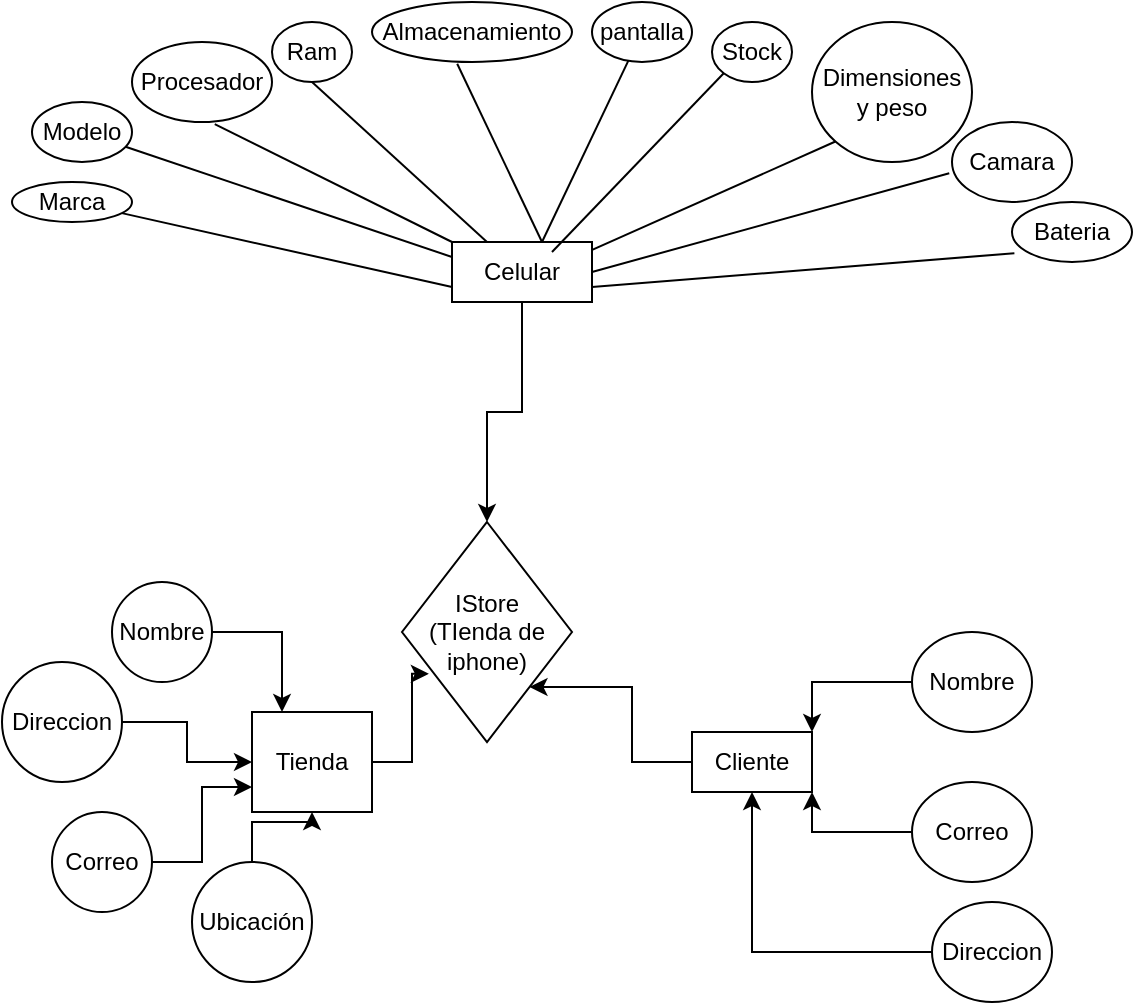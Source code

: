 <mxfile version="23.1.5" type="device">
  <diagram id="R2lEEEUBdFMjLlhIrx00" name="Page-1">
    <mxGraphModel dx="1050" dy="669" grid="1" gridSize="10" guides="1" tooltips="1" connect="1" arrows="1" fold="1" page="1" pageScale="1" pageWidth="850" pageHeight="1100" math="0" shadow="0" extFonts="Permanent Marker^https://fonts.googleapis.com/css?family=Permanent+Marker">
      <root>
        <mxCell id="0" />
        <mxCell id="1" parent="0" />
        <mxCell id="ZNPFhsaTY0fdE0m9PRLF-9" style="edgeStyle=orthogonalEdgeStyle;rounded=0;orthogonalLoop=1;jettySize=auto;html=1;exitX=0.5;exitY=1;exitDx=0;exitDy=0;" edge="1" parent="1" source="KSTaFvdC50jvHsYu1HBB-2" target="ZNPFhsaTY0fdE0m9PRLF-2">
          <mxGeometry relative="1" as="geometry" />
        </mxCell>
        <mxCell id="KSTaFvdC50jvHsYu1HBB-2" value="Celular" style="rounded=0;whiteSpace=wrap;html=1;" parent="1" vertex="1">
          <mxGeometry x="380" y="200" width="70" height="30" as="geometry" />
        </mxCell>
        <mxCell id="KSTaFvdC50jvHsYu1HBB-4" value="Procesador" style="ellipse;whiteSpace=wrap;html=1;" parent="1" vertex="1">
          <mxGeometry x="220" y="100" width="70" height="40" as="geometry" />
        </mxCell>
        <mxCell id="KSTaFvdC50jvHsYu1HBB-5" value="Modelo" style="ellipse;whiteSpace=wrap;html=1;" parent="1" vertex="1">
          <mxGeometry x="170" y="130" width="50" height="30" as="geometry" />
        </mxCell>
        <mxCell id="KSTaFvdC50jvHsYu1HBB-6" value="Marca" style="ellipse;whiteSpace=wrap;html=1;" parent="1" vertex="1">
          <mxGeometry x="160" y="170" width="60" height="20" as="geometry" />
        </mxCell>
        <mxCell id="KSTaFvdC50jvHsYu1HBB-7" value="pantalla" style="ellipse;whiteSpace=wrap;html=1;" parent="1" vertex="1">
          <mxGeometry x="450" y="80" width="50" height="30" as="geometry" />
        </mxCell>
        <mxCell id="KSTaFvdC50jvHsYu1HBB-9" value="Almacenamiento" style="ellipse;whiteSpace=wrap;html=1;" parent="1" vertex="1">
          <mxGeometry x="340" y="80" width="100" height="30" as="geometry" />
        </mxCell>
        <mxCell id="KSTaFvdC50jvHsYu1HBB-10" value="Ram" style="ellipse;whiteSpace=wrap;html=1;" parent="1" vertex="1">
          <mxGeometry x="290" y="90" width="40" height="30" as="geometry" />
        </mxCell>
        <mxCell id="KSTaFvdC50jvHsYu1HBB-11" value="Camara" style="ellipse;whiteSpace=wrap;html=1;" parent="1" vertex="1">
          <mxGeometry x="630" y="140" width="60" height="40" as="geometry" />
        </mxCell>
        <mxCell id="KSTaFvdC50jvHsYu1HBB-12" value="Bateria" style="ellipse;whiteSpace=wrap;html=1;" parent="1" vertex="1">
          <mxGeometry x="660" y="180" width="60" height="30" as="geometry" />
        </mxCell>
        <mxCell id="KSTaFvdC50jvHsYu1HBB-13" value="Stock" style="ellipse;whiteSpace=wrap;html=1;" parent="1" vertex="1">
          <mxGeometry x="510" y="90" width="40" height="30" as="geometry" />
        </mxCell>
        <mxCell id="KSTaFvdC50jvHsYu1HBB-14" value="Dimensiones y peso" style="ellipse;whiteSpace=wrap;html=1;" parent="1" vertex="1">
          <mxGeometry x="560" y="90" width="80" height="70" as="geometry" />
        </mxCell>
        <mxCell id="KSTaFvdC50jvHsYu1HBB-19" value="" style="endArrow=none;html=1;rounded=0;entryX=0;entryY=0.75;entryDx=0;entryDy=0;" parent="1" source="KSTaFvdC50jvHsYu1HBB-6" target="KSTaFvdC50jvHsYu1HBB-2" edge="1">
          <mxGeometry width="50" height="50" relative="1" as="geometry">
            <mxPoint x="370" y="330" as="sourcePoint" />
            <mxPoint x="420" y="280" as="targetPoint" />
          </mxGeometry>
        </mxCell>
        <mxCell id="KSTaFvdC50jvHsYu1HBB-20" value="" style="endArrow=none;html=1;rounded=0;entryX=0;entryY=0.25;entryDx=0;entryDy=0;" parent="1" source="KSTaFvdC50jvHsYu1HBB-5" target="KSTaFvdC50jvHsYu1HBB-2" edge="1">
          <mxGeometry width="50" height="50" relative="1" as="geometry">
            <mxPoint x="130" y="180" as="sourcePoint" />
            <mxPoint x="360" y="200" as="targetPoint" />
          </mxGeometry>
        </mxCell>
        <mxCell id="KSTaFvdC50jvHsYu1HBB-21" value="" style="endArrow=none;html=1;rounded=0;entryX=0;entryY=0;entryDx=0;entryDy=0;exitX=0.591;exitY=1.027;exitDx=0;exitDy=0;exitPerimeter=0;" parent="1" source="KSTaFvdC50jvHsYu1HBB-4" edge="1" target="KSTaFvdC50jvHsYu1HBB-2">
          <mxGeometry width="50" height="50" relative="1" as="geometry">
            <mxPoint x="150" y="140" as="sourcePoint" />
            <mxPoint x="365" y="200" as="targetPoint" />
          </mxGeometry>
        </mxCell>
        <mxCell id="KSTaFvdC50jvHsYu1HBB-22" value="" style="endArrow=none;html=1;rounded=0;entryX=0;entryY=0.25;entryDx=0;entryDy=0;exitX=0.5;exitY=1;exitDx=0;exitDy=0;" parent="1" source="KSTaFvdC50jvHsYu1HBB-10" edge="1">
          <mxGeometry width="50" height="50" relative="1" as="geometry">
            <mxPoint x="182.5" y="140" as="sourcePoint" />
            <mxPoint x="397.5" y="200" as="targetPoint" />
          </mxGeometry>
        </mxCell>
        <mxCell id="KSTaFvdC50jvHsYu1HBB-23" value="" style="endArrow=none;html=1;rounded=0;entryX=0;entryY=0.25;entryDx=0;entryDy=0;exitX=0.426;exitY=1.03;exitDx=0;exitDy=0;exitPerimeter=0;" parent="1" source="KSTaFvdC50jvHsYu1HBB-9" edge="1">
          <mxGeometry width="50" height="50" relative="1" as="geometry">
            <mxPoint x="210" y="140" as="sourcePoint" />
            <mxPoint x="425" y="200" as="targetPoint" />
          </mxGeometry>
        </mxCell>
        <mxCell id="KSTaFvdC50jvHsYu1HBB-25" value="" style="endArrow=none;html=1;rounded=0;entryX=1;entryY=0.5;entryDx=0;entryDy=0;exitX=-0.023;exitY=0.641;exitDx=0;exitDy=0;exitPerimeter=0;" parent="1" source="KSTaFvdC50jvHsYu1HBB-11" target="KSTaFvdC50jvHsYu1HBB-2" edge="1">
          <mxGeometry width="50" height="50" relative="1" as="geometry">
            <mxPoint x="370" y="330" as="sourcePoint" />
            <mxPoint x="420" y="280" as="targetPoint" />
          </mxGeometry>
        </mxCell>
        <mxCell id="KSTaFvdC50jvHsYu1HBB-26" value="" style="endArrow=none;html=1;rounded=0;entryX=0.997;entryY=0.136;entryDx=0;entryDy=0;exitX=0;exitY=1;exitDx=0;exitDy=0;entryPerimeter=0;" parent="1" source="KSTaFvdC50jvHsYu1HBB-14" target="KSTaFvdC50jvHsYu1HBB-2" edge="1">
          <mxGeometry width="50" height="50" relative="1" as="geometry">
            <mxPoint x="737" y="211" as="sourcePoint" />
            <mxPoint x="490" y="240" as="targetPoint" />
          </mxGeometry>
        </mxCell>
        <mxCell id="KSTaFvdC50jvHsYu1HBB-28" value="" style="endArrow=none;html=1;rounded=0;entryX=1;entryY=0.5;entryDx=0;entryDy=0;" parent="1" source="KSTaFvdC50jvHsYu1HBB-7" edge="1">
          <mxGeometry width="50" height="50" relative="1" as="geometry">
            <mxPoint x="672" y="171" as="sourcePoint" />
            <mxPoint x="425" y="200" as="targetPoint" />
          </mxGeometry>
        </mxCell>
        <mxCell id="ZNPFhsaTY0fdE0m9PRLF-2" value="IStore&lt;br&gt;(TIenda de iphone)" style="rhombus;whiteSpace=wrap;html=1;" vertex="1" parent="1">
          <mxGeometry x="355" y="340" width="85" height="110" as="geometry" />
        </mxCell>
        <mxCell id="ZNPFhsaTY0fdE0m9PRLF-5" value="" style="endArrow=none;html=1;rounded=0;entryX=0;entryY=1;entryDx=0;entryDy=0;" edge="1" parent="1" target="KSTaFvdC50jvHsYu1HBB-13">
          <mxGeometry width="50" height="50" relative="1" as="geometry">
            <mxPoint x="430" y="205" as="sourcePoint" />
            <mxPoint x="480" y="155" as="targetPoint" />
          </mxGeometry>
        </mxCell>
        <mxCell id="ZNPFhsaTY0fdE0m9PRLF-8" value="" style="endArrow=none;html=1;rounded=0;entryX=0.02;entryY=0.853;entryDx=0;entryDy=0;entryPerimeter=0;exitX=1;exitY=0.75;exitDx=0;exitDy=0;" edge="1" parent="1" source="KSTaFvdC50jvHsYu1HBB-2" target="KSTaFvdC50jvHsYu1HBB-12">
          <mxGeometry width="50" height="50" relative="1" as="geometry">
            <mxPoint x="510" y="370" as="sourcePoint" />
            <mxPoint x="560" y="320" as="targetPoint" />
          </mxGeometry>
        </mxCell>
        <mxCell id="ZNPFhsaTY0fdE0m9PRLF-12" value="" style="edgeStyle=orthogonalEdgeStyle;rounded=0;orthogonalLoop=1;jettySize=auto;html=1;entryX=1;entryY=1;entryDx=0;entryDy=0;" edge="1" parent="1" source="ZNPFhsaTY0fdE0m9PRLF-11" target="ZNPFhsaTY0fdE0m9PRLF-2">
          <mxGeometry relative="1" as="geometry" />
        </mxCell>
        <mxCell id="ZNPFhsaTY0fdE0m9PRLF-11" value="Cliente" style="rounded=0;whiteSpace=wrap;html=1;" vertex="1" parent="1">
          <mxGeometry x="500" y="445" width="60" height="30" as="geometry" />
        </mxCell>
        <mxCell id="ZNPFhsaTY0fdE0m9PRLF-20" style="edgeStyle=orthogonalEdgeStyle;rounded=0;orthogonalLoop=1;jettySize=auto;html=1;exitX=0;exitY=0.5;exitDx=0;exitDy=0;entryX=1;entryY=0;entryDx=0;entryDy=0;" edge="1" parent="1" source="ZNPFhsaTY0fdE0m9PRLF-15" target="ZNPFhsaTY0fdE0m9PRLF-11">
          <mxGeometry relative="1" as="geometry" />
        </mxCell>
        <mxCell id="ZNPFhsaTY0fdE0m9PRLF-15" value="Nombre" style="ellipse;whiteSpace=wrap;html=1;" vertex="1" parent="1">
          <mxGeometry x="610" y="395" width="60" height="50" as="geometry" />
        </mxCell>
        <mxCell id="ZNPFhsaTY0fdE0m9PRLF-21" value="" style="edgeStyle=orthogonalEdgeStyle;rounded=0;orthogonalLoop=1;jettySize=auto;html=1;" edge="1" parent="1" source="ZNPFhsaTY0fdE0m9PRLF-17" target="ZNPFhsaTY0fdE0m9PRLF-11">
          <mxGeometry relative="1" as="geometry" />
        </mxCell>
        <mxCell id="ZNPFhsaTY0fdE0m9PRLF-17" value="Direccion" style="ellipse;whiteSpace=wrap;html=1;" vertex="1" parent="1">
          <mxGeometry x="620" y="530" width="60" height="50" as="geometry" />
        </mxCell>
        <mxCell id="ZNPFhsaTY0fdE0m9PRLF-22" style="edgeStyle=orthogonalEdgeStyle;rounded=0;orthogonalLoop=1;jettySize=auto;html=1;entryX=1;entryY=1;entryDx=0;entryDy=0;" edge="1" parent="1" source="ZNPFhsaTY0fdE0m9PRLF-18" target="ZNPFhsaTY0fdE0m9PRLF-11">
          <mxGeometry relative="1" as="geometry" />
        </mxCell>
        <mxCell id="ZNPFhsaTY0fdE0m9PRLF-18" value="Correo" style="ellipse;whiteSpace=wrap;html=1;" vertex="1" parent="1">
          <mxGeometry x="610" y="470" width="60" height="50" as="geometry" />
        </mxCell>
        <mxCell id="ZNPFhsaTY0fdE0m9PRLF-23" value="Tienda" style="rounded=0;whiteSpace=wrap;html=1;" vertex="1" parent="1">
          <mxGeometry x="280" y="435" width="60" height="50" as="geometry" />
        </mxCell>
        <mxCell id="ZNPFhsaTY0fdE0m9PRLF-24" style="edgeStyle=orthogonalEdgeStyle;rounded=0;orthogonalLoop=1;jettySize=auto;html=1;entryX=0.158;entryY=0.69;entryDx=0;entryDy=0;entryPerimeter=0;" edge="1" parent="1" source="ZNPFhsaTY0fdE0m9PRLF-23" target="ZNPFhsaTY0fdE0m9PRLF-2">
          <mxGeometry relative="1" as="geometry" />
        </mxCell>
        <mxCell id="ZNPFhsaTY0fdE0m9PRLF-31" style="edgeStyle=orthogonalEdgeStyle;rounded=0;orthogonalLoop=1;jettySize=auto;html=1;entryX=0.25;entryY=0;entryDx=0;entryDy=0;" edge="1" parent="1" source="ZNPFhsaTY0fdE0m9PRLF-25" target="ZNPFhsaTY0fdE0m9PRLF-23">
          <mxGeometry relative="1" as="geometry" />
        </mxCell>
        <mxCell id="ZNPFhsaTY0fdE0m9PRLF-25" value="Nombre" style="ellipse;whiteSpace=wrap;html=1;aspect=fixed;" vertex="1" parent="1">
          <mxGeometry x="210" y="370" width="50" height="50" as="geometry" />
        </mxCell>
        <mxCell id="ZNPFhsaTY0fdE0m9PRLF-32" style="edgeStyle=orthogonalEdgeStyle;rounded=0;orthogonalLoop=1;jettySize=auto;html=1;" edge="1" parent="1" source="ZNPFhsaTY0fdE0m9PRLF-26" target="ZNPFhsaTY0fdE0m9PRLF-23">
          <mxGeometry relative="1" as="geometry" />
        </mxCell>
        <mxCell id="ZNPFhsaTY0fdE0m9PRLF-26" value="Direccion" style="ellipse;whiteSpace=wrap;html=1;aspect=fixed;" vertex="1" parent="1">
          <mxGeometry x="155" y="410" width="60" height="60" as="geometry" />
        </mxCell>
        <mxCell id="ZNPFhsaTY0fdE0m9PRLF-33" style="edgeStyle=orthogonalEdgeStyle;rounded=0;orthogonalLoop=1;jettySize=auto;html=1;entryX=0;entryY=0.75;entryDx=0;entryDy=0;" edge="1" parent="1" source="ZNPFhsaTY0fdE0m9PRLF-27" target="ZNPFhsaTY0fdE0m9PRLF-23">
          <mxGeometry relative="1" as="geometry" />
        </mxCell>
        <mxCell id="ZNPFhsaTY0fdE0m9PRLF-27" value="Correo" style="ellipse;whiteSpace=wrap;html=1;aspect=fixed;" vertex="1" parent="1">
          <mxGeometry x="180" y="485" width="50" height="50" as="geometry" />
        </mxCell>
        <mxCell id="ZNPFhsaTY0fdE0m9PRLF-34" style="edgeStyle=orthogonalEdgeStyle;rounded=0;orthogonalLoop=1;jettySize=auto;html=1;entryX=0.5;entryY=1;entryDx=0;entryDy=0;" edge="1" parent="1" source="ZNPFhsaTY0fdE0m9PRLF-28" target="ZNPFhsaTY0fdE0m9PRLF-23">
          <mxGeometry relative="1" as="geometry" />
        </mxCell>
        <mxCell id="ZNPFhsaTY0fdE0m9PRLF-28" value="Ubicación" style="ellipse;whiteSpace=wrap;html=1;aspect=fixed;" vertex="1" parent="1">
          <mxGeometry x="250" y="510" width="60" height="60" as="geometry" />
        </mxCell>
      </root>
    </mxGraphModel>
  </diagram>
</mxfile>

